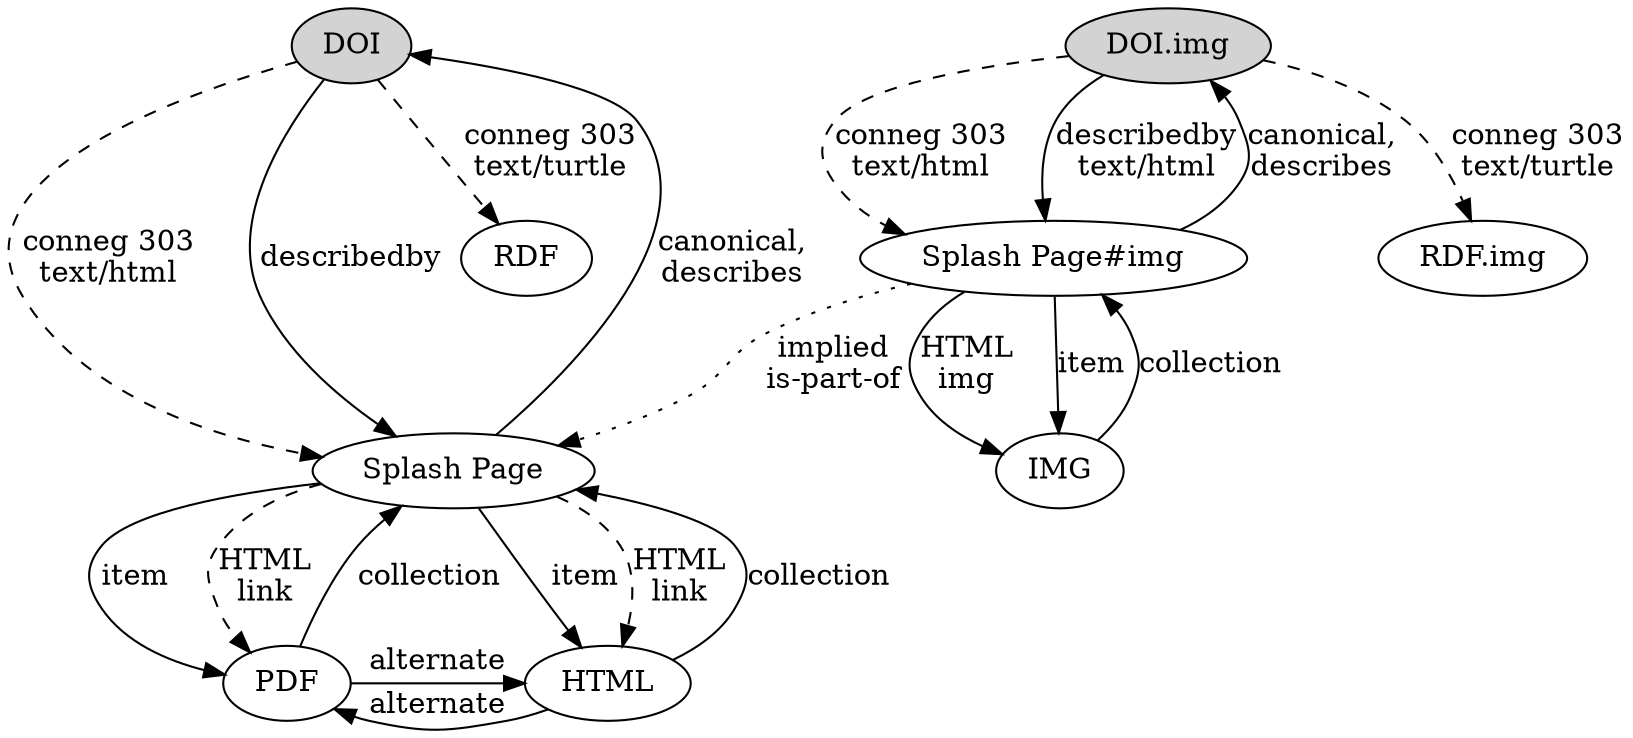 digraph PLOSCI {
  DOI [ style=filled ]
  DOI -> "Splash Page" [ style=dashed, label="conneg 303\ntext/html" ]
  DOI -> "RDF" [ style=dashed, label="conneg 303\ntext/turtle" ]
  "DOI.img" [ style=filled ]
  "DOI.img" -> "Splash Page#img" [ style=dashed, label="conneg 303\ntext/html" ]
  "DOI.img" -> "Splash Page#img" [ label="describedby\ntext/html" ]
  "DOI.img" -> "RDF.img" [ style=dashed, label="conneg 303\ntext/turtle" ]
  "Splash Page" -> PDF  [ label="item" ]
  "Splash Page" -> HTML  [ label="item" ]
  "Splash Page" -> PDF  [ style=dashed, label="HTML\nlink" ]
  "Splash Page" -> HTML  [ style=dashed, label="HTML\nlink" ]
  PDF -> HTML [ label="alternate" ]
  HTML -> PDF [ label="alternate" ]
  "Splash Page" -> DOI [ label="canonical,\ndescribes" ]
  DOI -> "Splash Page" [ label="describedby" ]
  "PDF" -> "Splash Page" [ label="collection" ]
  "HTML" -> "Splash Page" [ label="collection" ]
  "Splash Page#img" -> "DOI.img" [ label="canonical,\ndescribes" ]
  "Splash Page#img" -> "IMG" [ label="HTML\nimg" ]
  "Splash Page#img" -> "IMG" [ label="item" ]
  "Splash Page#img" -> "Splash Page" [ style=dotted, label="implied\nis-part-of" ] 
  IMG -> "Splash Page#img" [ label="collection" ]
  { rank = "same" {DOI "DOI.img"} }
  { rank = "same" {PDF HTML} }
}
